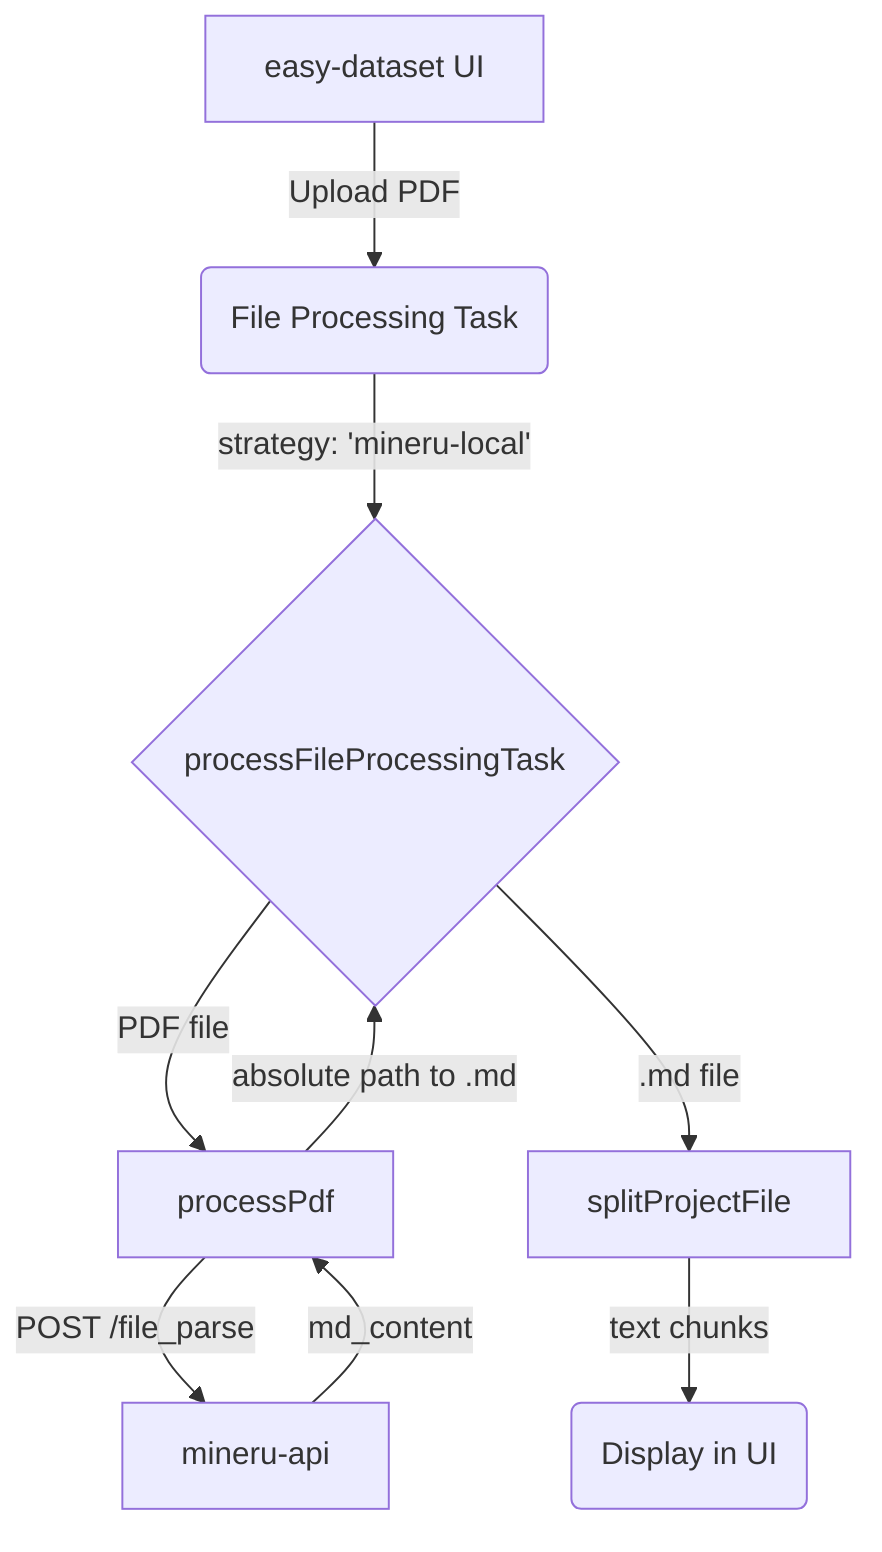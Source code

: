 flowchart TD
    A[easy-dataset UI] -- Upload PDF --> B(File Processing Task);
    B -- strategy: 'mineru-local' --> C{processFileProcessingTask};
    C -- PDF file --> D[processPdf];
    D -- POST /file_parse --> E[mineru-api];
    E -- md_content --> D;
    D -- absolute path to .md --> C;
    C -- .md file --> F[splitProjectFile];
    F -- text chunks --> G(Display in UI);